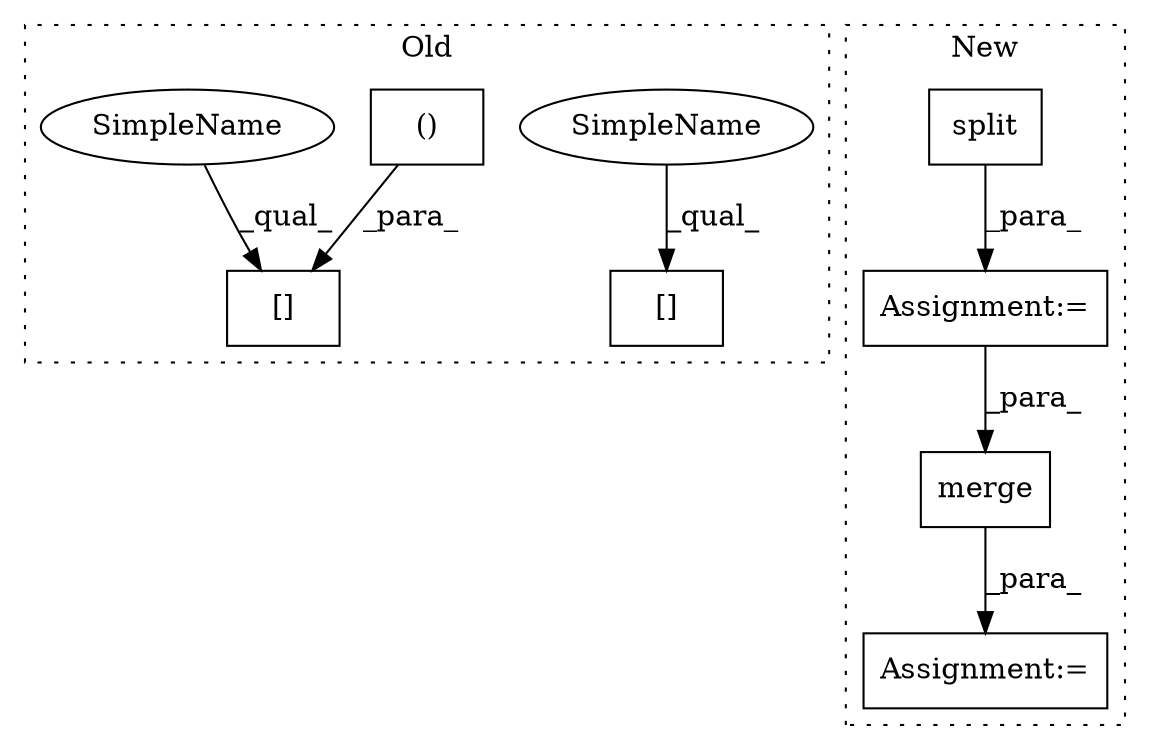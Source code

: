 digraph G {
subgraph cluster0 {
1 [label="[]" a="2" s="2552,2634" l="17,2" shape="box"];
5 [label="[]" a="2" s="2389,2463" l="15,2" shape="box"];
6 [label="()" a="106" s="2404" l="59" shape="box"];
8 [label="SimpleName" a="42" s="2552" l="9" shape="ellipse"];
9 [label="SimpleName" a="42" s="2389" l="9" shape="ellipse"];
label = "Old";
style="dotted";
}
subgraph cluster1 {
2 [label="merge" a="32" s="3140,3154" l="6,1" shape="box"];
3 [label="Assignment:=" a="7" s="3134" l="1" shape="box"];
4 [label="Assignment:=" a="7" s="2845" l="10" shape="box"];
7 [label="split" a="32" s="2948,2957" l="6,1" shape="box"];
label = "New";
style="dotted";
}
2 -> 3 [label="_para_"];
4 -> 2 [label="_para_"];
6 -> 5 [label="_para_"];
7 -> 4 [label="_para_"];
8 -> 1 [label="_qual_"];
9 -> 5 [label="_qual_"];
}